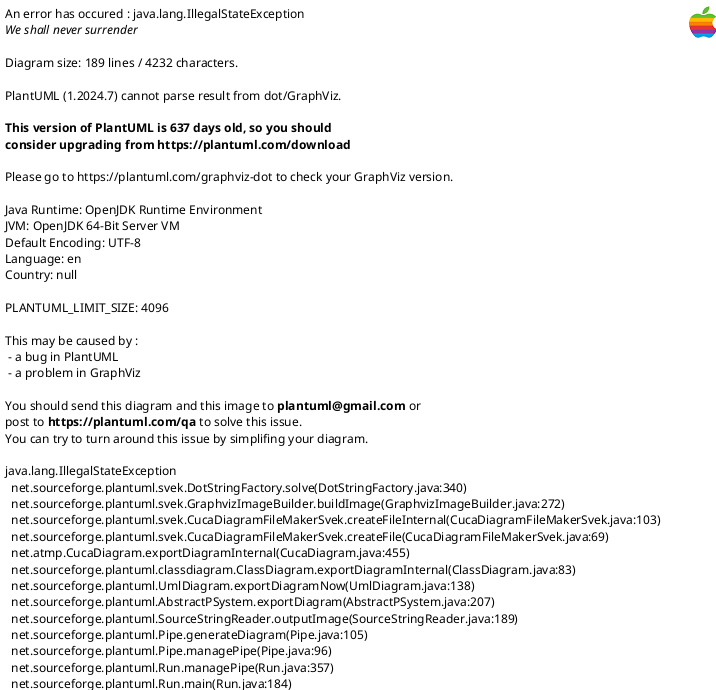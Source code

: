 @startuml
'https://plantuml.com/class-diagram

' Styling
skinparam linetype ortho
skinparam rectangle {
    BackgroundColor #f8f8f8
    BorderColor #444444
    Shadowing false
}
skinparam ArrowColor #444444
skinparam Class {
    BackgroundColor #ffffff
    ArrowColor #444444
    FontName Arial
    FontSize 12
    BorderThickness 2
    BorderColor #222222
}
left to right direction

' Entity Classes
Class Entity {
    +is_alive() : bool
    +attack(target) : str
    +name : str
    +max_hp : int
    +attack_speed : int
    +hit_chance : float
    +damage_range : tuple
    +hp : int
}

Class Adventurer {
    +type : str
    +block_chance : float
    +inventory : Inventory
    +special_action(target) : str
    +apply_buff(buff_value, buff_type) : void
    +heal_from_item(heal_amount) : void
}

Class Warrior
Class Priest
Class Thief
Class Bard

Class Monster {
    +type : str
    +heal_chance : float
    +heal_range : tuple
    +take_item_damage(damage) : str
}

Class Item {
    +name : str
    +description : str
    +target : str
    +one_time_item : bool
    +effect_min : int
    +effect_max : int
    +buff_type : str
}

Class Inventory {
    +add_item(item, quantity) : bool
    +remove_item(item_name, quantity) : bool
    +use_item(item_name, target) : Item
    +list_items() : void
    +find_item(item_name) : Item
    +is_full() : bool
    +clear_inventory() : void
    +save_inventory() : list
    +load_inventory(saved_data) : void
}

Class Room {
    +type : str
    +valid_directions : list
    +monster : Monster
    +item : Item
    +visited : bool
}

Class Dungeon {
    +get_width() : int
    +get_length() : int
    +get_room_list() : list
    +fetch_room(x, y) : Room
    +reveal_adjacent_rooms(x, y) : void
}

' Factory Classes
Class AdventurerFactory {
    +get_instance() : AdventurerFactory
    +make_adventurer(raw_data) : Adventurer
}

Class MonsterFactory {
    +get_instance() : MonsterFactory
    +make_monster(raw_data) : Monster
}

Class ItemFactory {
    +get_instance() : ItemFactory
    +create_item_from_raw(raw_data) : Item
    +create_unique_item(raw_data) : Item
    +create_standard_item(raw_data) : Item
}

' Manager Classes
Class AdventurerManager {
    +get_instance(adventurers_data) : AdventurerManager
    +load_adventurer_data(adventurers_data) : void
    +get_adventurer_data(name) : dict
    +load_active_adventurer(name) : void
    +reset_active_adventurer() : void
}

Class MonsterManager {
    +get_instance(monsters_data) : MonsterManager
    +load_monsters(monsters_data) : void
    +get_monster_data(name, type) : tuple
}

Class ItemManager {
    +get_instance(items_data) : ItemManager
    +get_unique_item_data(floor_index) : dict
    +mark_item_acquired(item_name) : void
    +get_limited_item_data(item_name) : dict
    +get_random_consumable_item_data() : dict
    +reset_unique_items() : void
    +list_all_items() : void
}

Class DatabaseManager {
    +get_instance(db_path) : DatabaseManager
    +connect() : void
    +execute_query(query, params) : list
    +fetch_items() : list
    +fetch_rooms() : list
    +fetch_monsters() : list
    +fetch_adventurers() : list
}

Class RoomManager {
    +get_instance(rooms_data) : RoomManager
    +get_room_by_doors(doors) : dict
    +get_all_rooms() : dict
}

Class GameStateManager {
    +get_instance() : GameStateManager
    +load_game_state() : dict
    +save_game_state(game_controller_instance) : void
}

Class SpriteManager {
    +get_instance() : SpriteManager
    +preload_sprites(sprite_paths) : void
    +load_sprite(name, file_path) : Surface
    +get_sprite(name) : Surface
    +get_transformed_sprite(name, flip_x, rotate) : Surface
    +clear_sprites() : void
}

' Relationships
Entity <|-- Adventurer
Entity <|-- Monster
Adventurer <|-- Warrior
Adventurer <|-- Priest
Adventurer <|-- Thief
Adventurer <|-- Bard
Adventurer --> Inventory
Monster --> Item
Room --> Monster
Room --> Item
Dungeon --> Room
AdventurerFactory ..> Adventurer
MonsterFactory ..> Monster
ItemFactory ..> Item
AdventurerManager --> Adventurer
MonsterManager --> Monster
ItemManager --> Item
DatabaseManager --> Adventurer
DatabaseManager --> Monster
DatabaseManager --> Room
DatabaseManager --> Item
RoomManager --> Room
GameStateManager ..> GameController
SpriteManager --> Room
SpriteManager --> Adventurer
SpriteManager --> Monster

@enduml